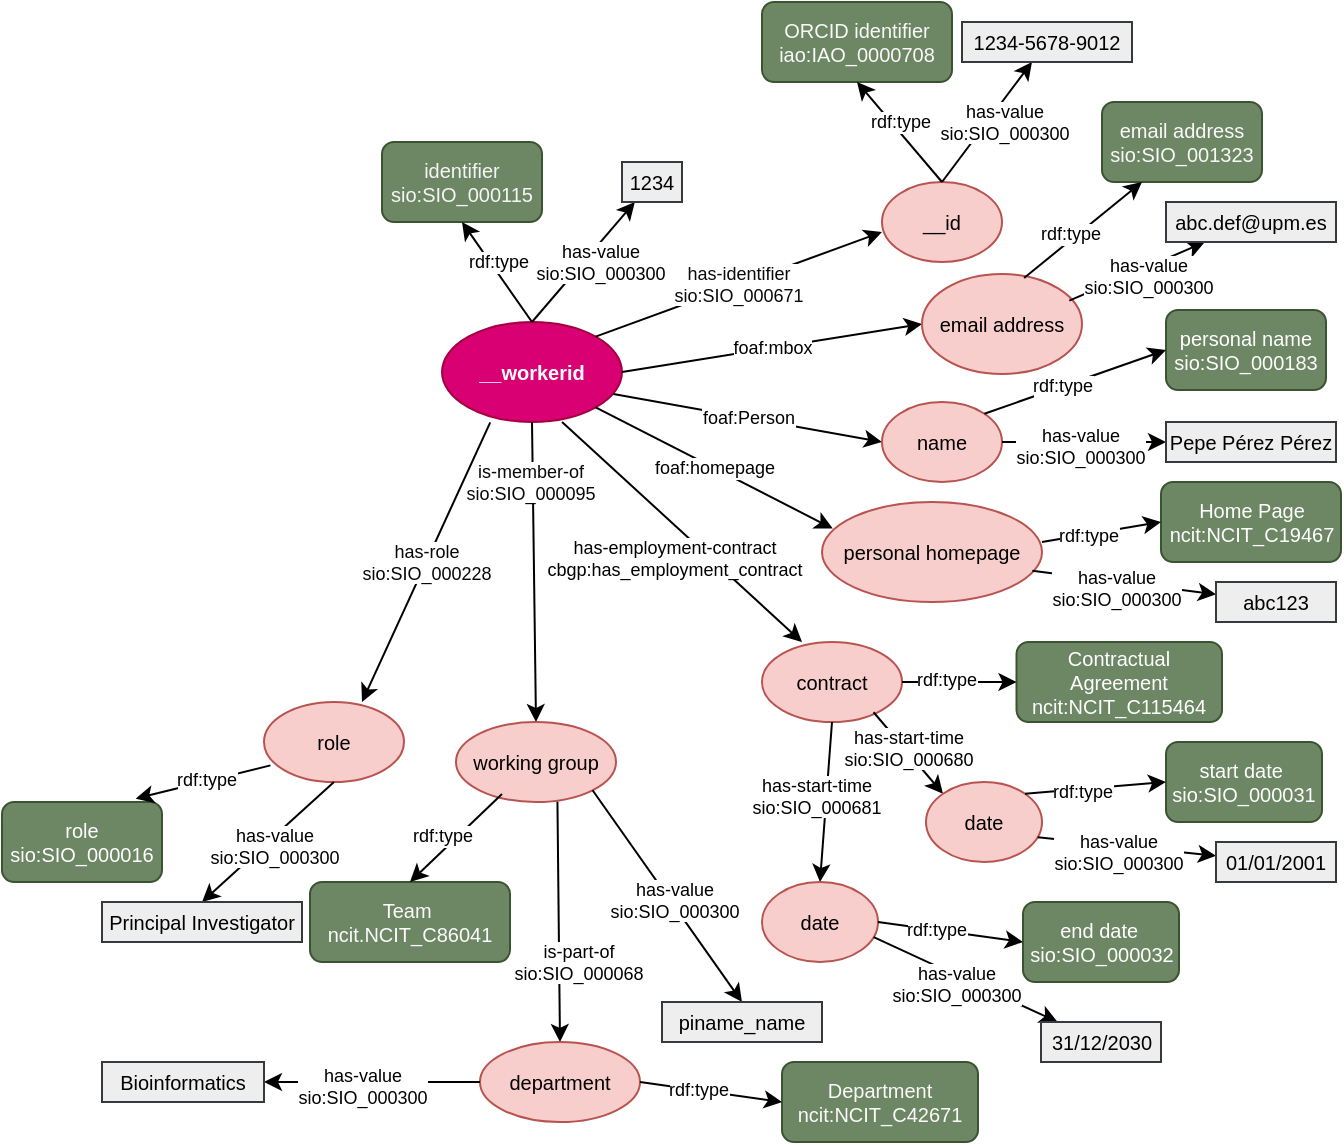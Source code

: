 <mxfile version="26.1.0">
  <diagram name="Página-1" id="Suqh25XtMWmDNERWJQi5">
    <mxGraphModel dx="1235" dy="553" grid="1" gridSize="10" guides="1" tooltips="1" connect="1" arrows="1" fold="1" page="1" pageScale="1" pageWidth="827" pageHeight="1169" math="0" shadow="0">
      <root>
        <mxCell id="0" />
        <mxCell id="1" parent="0" />
        <mxCell id="lDDoWcWHIVTTK4VwXgrd-1" value="&lt;b&gt;&lt;font&gt;__workerid&lt;/font&gt;&lt;/b&gt;" style="ellipse;whiteSpace=wrap;html=1;fillColor=#d80073;fontColor=#ffffff;strokeColor=#A50040;fontSize=10;" vertex="1" parent="1">
          <mxGeometry x="380" y="290" width="90" height="50" as="geometry" />
        </mxCell>
        <mxCell id="lDDoWcWHIVTTK4VwXgrd-2" value="identifier&lt;div&gt;sio:&lt;span style=&quot;font-family: &amp;quot;IBM Plex Sans&amp;quot;, Helvetica, Arial, sans-serif; text-align: start; background-color: transparent;&quot;&gt;SIO_000115&lt;/span&gt;&lt;/div&gt;" style="rounded=1;whiteSpace=wrap;html=1;fillColor=#6d8764;fontColor=#F5F5F5;strokeColor=#3A5431;fontSize=10;" vertex="1" parent="1">
          <mxGeometry x="350" y="200" width="80" height="40" as="geometry" />
        </mxCell>
        <mxCell id="lDDoWcWHIVTTK4VwXgrd-3" value="" style="endArrow=classic;html=1;rounded=0;exitX=0.5;exitY=0;exitDx=0;exitDy=0;entryX=0.5;entryY=1;entryDx=0;entryDy=0;" edge="1" parent="1" source="lDDoWcWHIVTTK4VwXgrd-1" target="lDDoWcWHIVTTK4VwXgrd-2">
          <mxGeometry relative="1" as="geometry">
            <mxPoint x="390" y="280" as="sourcePoint" />
            <mxPoint x="410" y="250" as="targetPoint" />
          </mxGeometry>
        </mxCell>
        <mxCell id="lDDoWcWHIVTTK4VwXgrd-4" value="rdf:type" style="edgeLabel;resizable=0;html=1;;align=center;verticalAlign=middle;fontSize=9;" connectable="0" vertex="1" parent="lDDoWcWHIVTTK4VwXgrd-3">
          <mxGeometry relative="1" as="geometry">
            <mxPoint y="-5" as="offset" />
          </mxGeometry>
        </mxCell>
        <mxCell id="lDDoWcWHIVTTK4VwXgrd-5" value="" style="endArrow=classic;html=1;rounded=0;exitX=0.5;exitY=0;exitDx=0;exitDy=0;" edge="1" parent="1" source="lDDoWcWHIVTTK4VwXgrd-1" target="lDDoWcWHIVTTK4VwXgrd-7">
          <mxGeometry relative="1" as="geometry">
            <mxPoint x="390" y="320" as="sourcePoint" />
            <mxPoint x="480" y="260" as="targetPoint" />
          </mxGeometry>
        </mxCell>
        <mxCell id="lDDoWcWHIVTTK4VwXgrd-6" value="has-value&lt;div&gt;sio:SIO_000300&lt;/div&gt;" style="edgeLabel;resizable=0;html=1;;align=center;verticalAlign=middle;fontSize=9;" connectable="0" vertex="1" parent="lDDoWcWHIVTTK4VwXgrd-5">
          <mxGeometry relative="1" as="geometry">
            <mxPoint x="8" as="offset" />
          </mxGeometry>
        </mxCell>
        <mxCell id="lDDoWcWHIVTTK4VwXgrd-7" value="1234" style="rounded=0;whiteSpace=wrap;html=1;fillColor=#eeeeee;strokeColor=#36393d;fontSize=10;" vertex="1" parent="1">
          <mxGeometry x="470" y="210" width="30" height="20" as="geometry" />
        </mxCell>
        <mxCell id="lDDoWcWHIVTTK4VwXgrd-8" value="" style="endArrow=classic;html=1;rounded=0;exitX=1;exitY=0;exitDx=0;exitDy=0;entryX=0;entryY=0.625;entryDx=0;entryDy=0;entryPerimeter=0;" edge="1" parent="1" source="lDDoWcWHIVTTK4VwXgrd-1" target="lDDoWcWHIVTTK4VwXgrd-10">
          <mxGeometry relative="1" as="geometry">
            <mxPoint x="570" y="320" as="sourcePoint" />
            <mxPoint x="600" y="230" as="targetPoint" />
          </mxGeometry>
        </mxCell>
        <mxCell id="lDDoWcWHIVTTK4VwXgrd-9" value="has-identifier&lt;div&gt;sio:&lt;span style=&quot;font-family: &amp;quot;IBM Plex Sans&amp;quot;, Helvetica, Arial, sans-serif; text-align: start; text-wrap-mode: wrap; background-color: light-dark(#ffffff, var(--ge-dark-color, #121212));&quot;&gt;SIO_000671&lt;/span&gt;&lt;/div&gt;" style="edgeLabel;resizable=0;html=1;;align=center;verticalAlign=middle;fontSize=9;fontColor=light-dark(#0a0a0a, #ededed);" connectable="0" vertex="1" parent="lDDoWcWHIVTTK4VwXgrd-8">
          <mxGeometry relative="1" as="geometry" />
        </mxCell>
        <mxCell id="lDDoWcWHIVTTK4VwXgrd-10" value="__id" style="ellipse;whiteSpace=wrap;html=1;fillColor=#f8cecc;strokeColor=#b85450;fontSize=10;" vertex="1" parent="1">
          <mxGeometry x="600" y="220" width="60" height="40" as="geometry" />
        </mxCell>
        <mxCell id="lDDoWcWHIVTTK4VwXgrd-11" value="ORCID identifier&lt;div&gt;iao:&lt;span style=&quot;font-family: &amp;quot;IBM Plex Sans&amp;quot;, Helvetica, Arial, sans-serif; text-align: start; background-color: transparent;&quot;&gt;IAO_0000708&lt;/span&gt;&lt;/div&gt;" style="rounded=1;whiteSpace=wrap;html=1;fillColor=#6d8764;fontColor=#F9F9F9;strokeColor=#3A5431;fontSize=10;" vertex="1" parent="1">
          <mxGeometry x="540" y="130" width="95" height="40" as="geometry" />
        </mxCell>
        <mxCell id="lDDoWcWHIVTTK4VwXgrd-12" value="" style="endArrow=classic;html=1;rounded=0;entryX=0.5;entryY=1;entryDx=0;entryDy=0;exitX=0.5;exitY=0;exitDx=0;exitDy=0;" edge="1" parent="1" target="lDDoWcWHIVTTK4VwXgrd-11" source="lDDoWcWHIVTTK4VwXgrd-10">
          <mxGeometry relative="1" as="geometry">
            <mxPoint x="630" y="220" as="sourcePoint" />
            <mxPoint x="615" y="180" as="targetPoint" />
          </mxGeometry>
        </mxCell>
        <mxCell id="lDDoWcWHIVTTK4VwXgrd-13" value="rdf:type" style="edgeLabel;resizable=0;html=1;;align=center;verticalAlign=middle;fontSize=9;" connectable="0" vertex="1" parent="lDDoWcWHIVTTK4VwXgrd-12">
          <mxGeometry relative="1" as="geometry">
            <mxPoint y="-5" as="offset" />
          </mxGeometry>
        </mxCell>
        <mxCell id="lDDoWcWHIVTTK4VwXgrd-14" value="" style="endArrow=classic;html=1;rounded=0;exitX=0.5;exitY=0;exitDx=0;exitDy=0;" edge="1" parent="1" target="lDDoWcWHIVTTK4VwXgrd-16" source="lDDoWcWHIVTTK4VwXgrd-10">
          <mxGeometry relative="1" as="geometry">
            <mxPoint x="630" y="220" as="sourcePoint" />
            <mxPoint x="685" y="190" as="targetPoint" />
          </mxGeometry>
        </mxCell>
        <mxCell id="lDDoWcWHIVTTK4VwXgrd-15" value="has-value&lt;div&gt;sio:SIO_000300&lt;/div&gt;" style="edgeLabel;resizable=0;html=1;;align=center;verticalAlign=middle;fontSize=9;" connectable="0" vertex="1" parent="lDDoWcWHIVTTK4VwXgrd-14">
          <mxGeometry relative="1" as="geometry">
            <mxPoint x="8" as="offset" />
          </mxGeometry>
        </mxCell>
        <mxCell id="lDDoWcWHIVTTK4VwXgrd-16" value="1234-5678-9012" style="rounded=0;whiteSpace=wrap;html=1;fillColor=#eeeeee;strokeColor=#36393d;fontSize=10;" vertex="1" parent="1">
          <mxGeometry x="640" y="140" width="85" height="20" as="geometry" />
        </mxCell>
        <mxCell id="lDDoWcWHIVTTK4VwXgrd-17" value="" style="endArrow=classic;html=1;rounded=0;entryX=0;entryY=0.5;entryDx=0;entryDy=0;" edge="1" parent="1" target="lDDoWcWHIVTTK4VwXgrd-19">
          <mxGeometry relative="1" as="geometry">
            <mxPoint x="470" y="315" as="sourcePoint" />
            <mxPoint x="570" y="314.58" as="targetPoint" />
          </mxGeometry>
        </mxCell>
        <mxCell id="lDDoWcWHIVTTK4VwXgrd-18" value="foaf:mbox" style="edgeLabel;resizable=0;html=1;;align=center;verticalAlign=middle;fontSize=9;" connectable="0" vertex="1" parent="lDDoWcWHIVTTK4VwXgrd-17">
          <mxGeometry relative="1" as="geometry" />
        </mxCell>
        <mxCell id="lDDoWcWHIVTTK4VwXgrd-19" value="email address" style="ellipse;whiteSpace=wrap;html=1;fillColor=#f8cecc;strokeColor=#b85450;fontSize=10;" vertex="1" parent="1">
          <mxGeometry x="620" y="266" width="80" height="50" as="geometry" />
        </mxCell>
        <mxCell id="lDDoWcWHIVTTK4VwXgrd-21" value="email address&lt;div&gt;sio:&lt;span style=&quot;color: rgb(102 102 102 / var(--tw-text-opacity)); font-family: &amp;quot;IBM Plex Sans&amp;quot;, Helvetica, Arial, sans-serif; text-align: start; background-color: transparent;&quot;&gt;SIO_001323&lt;/span&gt;&lt;/div&gt;" style="rounded=1;whiteSpace=wrap;html=1;fillColor=#6d8764;fontColor=#F9F9F9;strokeColor=#3A5431;fontSize=10;" vertex="1" parent="1">
          <mxGeometry x="710" y="180" width="80" height="40" as="geometry" />
        </mxCell>
        <mxCell id="lDDoWcWHIVTTK4VwXgrd-22" value="" style="endArrow=classic;html=1;rounded=0;entryX=0.25;entryY=1;entryDx=0;entryDy=0;exitX=0.638;exitY=0.04;exitDx=0;exitDy=0;exitPerimeter=0;" edge="1" parent="1" target="lDDoWcWHIVTTK4VwXgrd-21" source="lDDoWcWHIVTTK4VwXgrd-19">
          <mxGeometry relative="1" as="geometry">
            <mxPoint x="800" y="250" as="sourcePoint" />
            <mxPoint x="785" y="210" as="targetPoint" />
          </mxGeometry>
        </mxCell>
        <mxCell id="lDDoWcWHIVTTK4VwXgrd-23" value="rdf:type" style="edgeLabel;resizable=0;html=1;;align=center;verticalAlign=middle;fontSize=9;" connectable="0" vertex="1" parent="lDDoWcWHIVTTK4VwXgrd-22">
          <mxGeometry relative="1" as="geometry">
            <mxPoint x="-7" y="2" as="offset" />
          </mxGeometry>
        </mxCell>
        <mxCell id="lDDoWcWHIVTTK4VwXgrd-24" value="" style="endArrow=classic;html=1;rounded=0;exitX=0.921;exitY=0.267;exitDx=0;exitDy=0;exitPerimeter=0;" edge="1" parent="1" target="lDDoWcWHIVTTK4VwXgrd-26" source="lDDoWcWHIVTTK4VwXgrd-19">
          <mxGeometry relative="1" as="geometry">
            <mxPoint x="800" y="250" as="sourcePoint" />
            <mxPoint x="855" y="220" as="targetPoint" />
          </mxGeometry>
        </mxCell>
        <mxCell id="lDDoWcWHIVTTK4VwXgrd-25" value="has-value&lt;div&gt;sio:SIO_000300&lt;/div&gt;" style="edgeLabel;resizable=0;html=1;;align=center;verticalAlign=middle;fontSize=9;" connectable="0" vertex="1" parent="lDDoWcWHIVTTK4VwXgrd-24">
          <mxGeometry relative="1" as="geometry">
            <mxPoint x="5" y="2" as="offset" />
          </mxGeometry>
        </mxCell>
        <mxCell id="lDDoWcWHIVTTK4VwXgrd-26" value="abc.def@upm.es" style="rounded=0;whiteSpace=wrap;html=1;fillColor=#eeeeee;strokeColor=#36393d;fontSize=10;" vertex="1" parent="1">
          <mxGeometry x="742" y="230" width="85" height="20" as="geometry" />
        </mxCell>
        <mxCell id="lDDoWcWHIVTTK4VwXgrd-27" value="" style="endArrow=classic;html=1;rounded=0;exitX=0.952;exitY=0.72;exitDx=0;exitDy=0;exitPerimeter=0;entryX=0;entryY=0.5;entryDx=0;entryDy=0;" edge="1" parent="1" source="lDDoWcWHIVTTK4VwXgrd-1" target="lDDoWcWHIVTTK4VwXgrd-29">
          <mxGeometry relative="1" as="geometry">
            <mxPoint x="500" y="360" as="sourcePoint" />
            <mxPoint x="620" y="340" as="targetPoint" />
          </mxGeometry>
        </mxCell>
        <mxCell id="lDDoWcWHIVTTK4VwXgrd-28" value="foaf:Person" style="edgeLabel;resizable=0;html=1;;align=center;verticalAlign=middle;fontSize=9;" connectable="0" vertex="1" parent="lDDoWcWHIVTTK4VwXgrd-27">
          <mxGeometry relative="1" as="geometry" />
        </mxCell>
        <mxCell id="lDDoWcWHIVTTK4VwXgrd-29" value="name" style="ellipse;whiteSpace=wrap;html=1;fillColor=#f8cecc;strokeColor=#b85450;fontSize=10;" vertex="1" parent="1">
          <mxGeometry x="600" y="330" width="60" height="40" as="geometry" />
        </mxCell>
        <mxCell id="lDDoWcWHIVTTK4VwXgrd-30" value="personal name&lt;div&gt;sio:&lt;span style=&quot;font-family: &amp;quot;IBM Plex Sans&amp;quot;, Helvetica, Arial, sans-serif; text-align: start; background-color: transparent;&quot;&gt;SIO_000183&lt;/span&gt;&lt;/div&gt;" style="rounded=1;whiteSpace=wrap;html=1;fillColor=#6d8764;fontColor=light-dark(#ffffff, #171717);strokeColor=#3A5431;fontSize=10;" vertex="1" parent="1">
          <mxGeometry x="742" y="284" width="80" height="40" as="geometry" />
        </mxCell>
        <mxCell id="lDDoWcWHIVTTK4VwXgrd-31" value="" style="endArrow=classic;html=1;rounded=0;entryX=0;entryY=0.5;entryDx=0;entryDy=0;exitX=1;exitY=0;exitDx=0;exitDy=0;" edge="1" parent="1" target="lDDoWcWHIVTTK4VwXgrd-30" source="lDDoWcWHIVTTK4VwXgrd-29">
          <mxGeometry relative="1" as="geometry">
            <mxPoint x="681" y="438" as="sourcePoint" />
            <mxPoint x="795" y="380" as="targetPoint" />
          </mxGeometry>
        </mxCell>
        <mxCell id="lDDoWcWHIVTTK4VwXgrd-32" value="rdf:type" style="edgeLabel;resizable=0;html=1;;align=center;verticalAlign=middle;fontSize=9;" connectable="0" vertex="1" parent="lDDoWcWHIVTTK4VwXgrd-31">
          <mxGeometry relative="1" as="geometry">
            <mxPoint x="-7" y="2" as="offset" />
          </mxGeometry>
        </mxCell>
        <mxCell id="lDDoWcWHIVTTK4VwXgrd-33" value="" style="endArrow=classic;html=1;rounded=0;exitX=1;exitY=0.5;exitDx=0;exitDy=0;" edge="1" parent="1" target="lDDoWcWHIVTTK4VwXgrd-35" source="lDDoWcWHIVTTK4VwXgrd-29">
          <mxGeometry relative="1" as="geometry">
            <mxPoint x="704" y="449" as="sourcePoint" />
            <mxPoint x="865" y="390" as="targetPoint" />
          </mxGeometry>
        </mxCell>
        <mxCell id="lDDoWcWHIVTTK4VwXgrd-34" value="has-value&lt;div&gt;sio:SIO_000300&lt;/div&gt;" style="edgeLabel;resizable=0;html=1;;align=center;verticalAlign=middle;fontSize=9;" connectable="0" vertex="1" parent="lDDoWcWHIVTTK4VwXgrd-33">
          <mxGeometry relative="1" as="geometry">
            <mxPoint x="-2" y="2" as="offset" />
          </mxGeometry>
        </mxCell>
        <mxCell id="lDDoWcWHIVTTK4VwXgrd-35" value="Pepe Pérez Pérez" style="rounded=0;whiteSpace=wrap;html=1;fillColor=#eeeeee;strokeColor=#36393d;fontSize=10;" vertex="1" parent="1">
          <mxGeometry x="742" y="340" width="85" height="20" as="geometry" />
        </mxCell>
        <mxCell id="lDDoWcWHIVTTK4VwXgrd-36" value="" style="endArrow=classic;html=1;rounded=0;exitX=1;exitY=1;exitDx=0;exitDy=0;entryX=0.049;entryY=0.266;entryDx=0;entryDy=0;entryPerimeter=0;" edge="1" parent="1" source="lDDoWcWHIVTTK4VwXgrd-1" target="lDDoWcWHIVTTK4VwXgrd-38">
          <mxGeometry relative="1" as="geometry">
            <mxPoint x="460" y="360" as="sourcePoint" />
            <mxPoint x="610" y="390" as="targetPoint" />
          </mxGeometry>
        </mxCell>
        <mxCell id="lDDoWcWHIVTTK4VwXgrd-37" value="foaf:homepage" style="edgeLabel;resizable=0;html=1;;align=center;verticalAlign=middle;fontSize=9;" connectable="0" vertex="1" parent="lDDoWcWHIVTTK4VwXgrd-36">
          <mxGeometry relative="1" as="geometry" />
        </mxCell>
        <mxCell id="lDDoWcWHIVTTK4VwXgrd-38" value="personal homepage" style="ellipse;whiteSpace=wrap;html=1;fillColor=#f8cecc;strokeColor=#b85450;fontSize=10;" vertex="1" parent="1">
          <mxGeometry x="570" y="380" width="110" height="50" as="geometry" />
        </mxCell>
        <mxCell id="lDDoWcWHIVTTK4VwXgrd-39" value="Home Page&lt;div&gt;ncit:&lt;span style=&quot;font-family: &amp;quot;IBM Plex Sans&amp;quot;, Helvetica, Arial, sans-serif; text-align: start; background-color: transparent;&quot;&gt;NCIT_C19467&lt;/span&gt;&lt;/div&gt;" style="rounded=1;whiteSpace=wrap;html=1;fillColor=#6d8764;fontColor=light-dark(#FFFFFF,#171717);strokeColor=#3A5431;fontSize=10;" vertex="1" parent="1">
          <mxGeometry x="739.5" y="370" width="90" height="40" as="geometry" />
        </mxCell>
        <mxCell id="lDDoWcWHIVTTK4VwXgrd-40" value="" style="endArrow=classic;html=1;rounded=0;entryX=0;entryY=0.5;entryDx=0;entryDy=0;exitX=1;exitY=0.4;exitDx=0;exitDy=0;exitPerimeter=0;" edge="1" parent="1" target="lDDoWcWHIVTTK4VwXgrd-39" source="lDDoWcWHIVTTK4VwXgrd-38">
          <mxGeometry relative="1" as="geometry">
            <mxPoint x="720" y="406" as="sourcePoint" />
            <mxPoint x="864" y="450" as="targetPoint" />
          </mxGeometry>
        </mxCell>
        <mxCell id="lDDoWcWHIVTTK4VwXgrd-41" value="rdf:type" style="edgeLabel;resizable=0;html=1;;align=center;verticalAlign=middle;fontSize=9;" connectable="0" vertex="1" parent="lDDoWcWHIVTTK4VwXgrd-40">
          <mxGeometry relative="1" as="geometry">
            <mxPoint x="-7" y="2" as="offset" />
          </mxGeometry>
        </mxCell>
        <mxCell id="lDDoWcWHIVTTK4VwXgrd-42" value="" style="endArrow=classic;html=1;rounded=0;exitX=0.956;exitY=0.688;exitDx=0;exitDy=0;exitPerimeter=0;" edge="1" parent="1" target="lDDoWcWHIVTTK4VwXgrd-44" source="lDDoWcWHIVTTK4VwXgrd-38">
          <mxGeometry relative="1" as="geometry">
            <mxPoint x="729" y="420" as="sourcePoint" />
            <mxPoint x="934" y="460" as="targetPoint" />
          </mxGeometry>
        </mxCell>
        <mxCell id="lDDoWcWHIVTTK4VwXgrd-43" value="has-value&lt;div&gt;sio:SIO_000300&lt;/div&gt;" style="edgeLabel;resizable=0;html=1;;align=center;verticalAlign=middle;fontSize=9;" connectable="0" vertex="1" parent="lDDoWcWHIVTTK4VwXgrd-42">
          <mxGeometry relative="1" as="geometry">
            <mxPoint x="-5" y="2" as="offset" />
          </mxGeometry>
        </mxCell>
        <mxCell id="lDDoWcWHIVTTK4VwXgrd-44" value="abc123" style="rounded=0;whiteSpace=wrap;html=1;fillColor=#eeeeee;strokeColor=#36393d;fontSize=10;" vertex="1" parent="1">
          <mxGeometry x="767" y="420" width="60" height="20" as="geometry" />
        </mxCell>
        <mxCell id="lDDoWcWHIVTTK4VwXgrd-45" value="contract" style="ellipse;whiteSpace=wrap;html=1;fillColor=#f8cecc;strokeColor=#b85450;fontSize=10;" vertex="1" parent="1">
          <mxGeometry x="540" y="450" width="70" height="40" as="geometry" />
        </mxCell>
        <mxCell id="lDDoWcWHIVTTK4VwXgrd-46" value="Contractual Agreement&lt;div&gt;ncit:&lt;span style=&quot;font-family: &amp;quot;IBM Plex Sans&amp;quot;, Helvetica, Arial, sans-serif; text-align: start; background-color: transparent;&quot;&gt;NCIT_C115464&lt;/span&gt;&lt;/div&gt;" style="rounded=1;whiteSpace=wrap;html=1;fillColor=#6d8764;fontColor=light-dark(#ffffff, #171717);strokeColor=#3A5431;fontSize=10;" vertex="1" parent="1">
          <mxGeometry x="667.25" y="450" width="102.75" height="40" as="geometry" />
        </mxCell>
        <mxCell id="lDDoWcWHIVTTK4VwXgrd-47" value="" style="endArrow=classic;html=1;rounded=0;entryX=0;entryY=0.5;entryDx=0;entryDy=0;exitX=1;exitY=0.5;exitDx=0;exitDy=0;" edge="1" parent="1" target="lDDoWcWHIVTTK4VwXgrd-46" source="lDDoWcWHIVTTK4VwXgrd-45">
          <mxGeometry relative="1" as="geometry">
            <mxPoint x="607.75" y="480" as="sourcePoint" />
            <mxPoint x="791.75" y="530" as="targetPoint" />
          </mxGeometry>
        </mxCell>
        <mxCell id="lDDoWcWHIVTTK4VwXgrd-48" value="rdf:type" style="edgeLabel;resizable=0;html=1;;align=center;verticalAlign=middle;fontSize=9;" connectable="0" vertex="1" parent="lDDoWcWHIVTTK4VwXgrd-47">
          <mxGeometry relative="1" as="geometry">
            <mxPoint x="-7" y="-1" as="offset" />
          </mxGeometry>
        </mxCell>
        <mxCell id="lDDoWcWHIVTTK4VwXgrd-49" value="" style="endArrow=classic;html=1;rounded=0;entryX=0.286;entryY=0;entryDx=0;entryDy=0;entryPerimeter=0;exitX=0.667;exitY=1;exitDx=0;exitDy=0;exitPerimeter=0;" edge="1" parent="1" source="lDDoWcWHIVTTK4VwXgrd-1" target="lDDoWcWHIVTTK4VwXgrd-45">
          <mxGeometry relative="1" as="geometry">
            <mxPoint x="449" y="330" as="sourcePoint" />
            <mxPoint x="540" y="420" as="targetPoint" />
          </mxGeometry>
        </mxCell>
        <mxCell id="lDDoWcWHIVTTK4VwXgrd-50" value="has-employment-contract&lt;div&gt;cbgp:has_employment_contract&lt;/div&gt;" style="edgeLabel;resizable=0;html=1;;align=center;verticalAlign=middle;fontSize=9;" connectable="0" vertex="1" parent="lDDoWcWHIVTTK4VwXgrd-49">
          <mxGeometry relative="1" as="geometry">
            <mxPoint x="-4" y="13" as="offset" />
          </mxGeometry>
        </mxCell>
        <mxCell id="lDDoWcWHIVTTK4VwXgrd-51" value="" style="endArrow=classic;html=1;rounded=0;exitX=0.797;exitY=0.878;exitDx=0;exitDy=0;exitPerimeter=0;entryX=0;entryY=0;entryDx=0;entryDy=0;" edge="1" parent="1" source="lDDoWcWHIVTTK4VwXgrd-45" target="lDDoWcWHIVTTK4VwXgrd-53">
          <mxGeometry relative="1" as="geometry">
            <mxPoint x="500" y="550" as="sourcePoint" />
            <mxPoint x="670" y="520" as="targetPoint" />
          </mxGeometry>
        </mxCell>
        <mxCell id="lDDoWcWHIVTTK4VwXgrd-52" value="has-start-time&lt;div&gt;sio:SIO_000680&lt;/div&gt;" style="edgeLabel;resizable=0;html=1;;align=center;verticalAlign=middle;fontSize=9;" connectable="0" vertex="1" parent="lDDoWcWHIVTTK4VwXgrd-51">
          <mxGeometry relative="1" as="geometry">
            <mxPoint x="-1" y="-3" as="offset" />
          </mxGeometry>
        </mxCell>
        <mxCell id="lDDoWcWHIVTTK4VwXgrd-53" value="date" style="ellipse;whiteSpace=wrap;html=1;fillColor=#f8cecc;strokeColor=#b85450;fontSize=10;" vertex="1" parent="1">
          <mxGeometry x="622" y="520" width="58" height="40" as="geometry" />
        </mxCell>
        <mxCell id="lDDoWcWHIVTTK4VwXgrd-54" value="start date&amp;nbsp;&lt;div&gt;sio:&lt;span style=&quot;font-family: &amp;quot;IBM Plex Sans&amp;quot;, Helvetica, Arial, sans-serif; text-align: start; background-color: transparent;&quot;&gt;SIO_000031&lt;/span&gt;&lt;/div&gt;" style="rounded=1;whiteSpace=wrap;html=1;fillColor=#6d8764;fontColor=light-dark(#ffffff, #171717);strokeColor=#3A5431;fontSize=10;" vertex="1" parent="1">
          <mxGeometry x="742" y="500" width="78" height="40" as="geometry" />
        </mxCell>
        <mxCell id="lDDoWcWHIVTTK4VwXgrd-55" value="" style="endArrow=classic;html=1;rounded=0;entryX=0;entryY=0.5;entryDx=0;entryDy=0;exitX=1;exitY=0;exitDx=0;exitDy=0;" edge="1" parent="1" target="lDDoWcWHIVTTK4VwXgrd-54" source="lDDoWcWHIVTTK4VwXgrd-53">
          <mxGeometry relative="1" as="geometry">
            <mxPoint x="755" y="545" as="sourcePoint" />
            <mxPoint x="939" y="595" as="targetPoint" />
          </mxGeometry>
        </mxCell>
        <mxCell id="lDDoWcWHIVTTK4VwXgrd-56" value="rdf:type" style="edgeLabel;resizable=0;html=1;;align=center;verticalAlign=middle;fontSize=9;" connectable="0" vertex="1" parent="lDDoWcWHIVTTK4VwXgrd-55">
          <mxGeometry relative="1" as="geometry">
            <mxPoint x="-7" y="2" as="offset" />
          </mxGeometry>
        </mxCell>
        <mxCell id="lDDoWcWHIVTTK4VwXgrd-57" value="" style="endArrow=classic;html=1;rounded=0;exitX=0.963;exitY=0.69;exitDx=0;exitDy=0;exitPerimeter=0;" edge="1" parent="1" target="lDDoWcWHIVTTK4VwXgrd-59" source="lDDoWcWHIVTTK4VwXgrd-53">
          <mxGeometry relative="1" as="geometry">
            <mxPoint x="690" y="548" as="sourcePoint" />
            <mxPoint x="1009" y="605" as="targetPoint" />
          </mxGeometry>
        </mxCell>
        <mxCell id="lDDoWcWHIVTTK4VwXgrd-58" value="has-value&lt;div&gt;sio:SIO_000300&lt;/div&gt;" style="edgeLabel;resizable=0;html=1;;align=center;verticalAlign=middle;fontSize=9;" connectable="0" vertex="1" parent="lDDoWcWHIVTTK4VwXgrd-57">
          <mxGeometry relative="1" as="geometry">
            <mxPoint x="-5" y="2" as="offset" />
          </mxGeometry>
        </mxCell>
        <mxCell id="lDDoWcWHIVTTK4VwXgrd-59" value="01/01/2001" style="rounded=0;whiteSpace=wrap;html=1;fillColor=#eeeeee;strokeColor=#36393d;fontSize=10;" vertex="1" parent="1">
          <mxGeometry x="767" y="550" width="60" height="20" as="geometry" />
        </mxCell>
        <mxCell id="lDDoWcWHIVTTK4VwXgrd-60" value="" style="endArrow=classic;html=1;rounded=0;exitX=0.5;exitY=1;exitDx=0;exitDy=0;entryX=0.5;entryY=0;entryDx=0;entryDy=0;" edge="1" parent="1" target="lDDoWcWHIVTTK4VwXgrd-62" source="lDDoWcWHIVTTK4VwXgrd-45">
          <mxGeometry relative="1" as="geometry">
            <mxPoint x="500" y="542" as="sourcePoint" />
            <mxPoint x="574" y="577" as="targetPoint" />
          </mxGeometry>
        </mxCell>
        <mxCell id="lDDoWcWHIVTTK4VwXgrd-61" value="has-start-time&lt;div&gt;sio:SIO_000681&lt;/div&gt;" style="edgeLabel;resizable=0;html=1;;align=center;verticalAlign=middle;fontSize=9;" connectable="0" vertex="1" parent="lDDoWcWHIVTTK4VwXgrd-60">
          <mxGeometry relative="1" as="geometry">
            <mxPoint x="-5" y="-3" as="offset" />
          </mxGeometry>
        </mxCell>
        <mxCell id="lDDoWcWHIVTTK4VwXgrd-62" value="date" style="ellipse;whiteSpace=wrap;html=1;fillColor=#f8cecc;strokeColor=#b85450;fontSize=10;" vertex="1" parent="1">
          <mxGeometry x="540" y="570" width="58" height="40" as="geometry" />
        </mxCell>
        <mxCell id="lDDoWcWHIVTTK4VwXgrd-63" value="end date&amp;nbsp;&lt;div&gt;sio:&lt;span style=&quot;font-family: &amp;quot;IBM Plex Sans&amp;quot;, Helvetica, Arial, sans-serif; text-align: start; background-color: transparent;&quot;&gt;SIO_000032&lt;/span&gt;&lt;/div&gt;" style="rounded=1;whiteSpace=wrap;html=1;fillColor=#6d8764;fontColor=light-dark(#ffffff, #171717);strokeColor=#3A5431;fontSize=10;" vertex="1" parent="1">
          <mxGeometry x="670.5" y="580" width="78" height="40" as="geometry" />
        </mxCell>
        <mxCell id="lDDoWcWHIVTTK4VwXgrd-64" value="" style="endArrow=classic;html=1;rounded=0;entryX=0;entryY=0.5;entryDx=0;entryDy=0;exitX=1;exitY=0.5;exitDx=0;exitDy=0;" edge="1" parent="1" source="lDDoWcWHIVTTK4VwXgrd-62" target="lDDoWcWHIVTTK4VwXgrd-63">
          <mxGeometry relative="1" as="geometry">
            <mxPoint x="659" y="602" as="sourcePoint" />
            <mxPoint x="843" y="652" as="targetPoint" />
          </mxGeometry>
        </mxCell>
        <mxCell id="lDDoWcWHIVTTK4VwXgrd-65" value="rdf:type" style="edgeLabel;resizable=0;html=1;;align=center;verticalAlign=middle;fontSize=9;" connectable="0" vertex="1" parent="lDDoWcWHIVTTK4VwXgrd-64">
          <mxGeometry relative="1" as="geometry">
            <mxPoint x="-7" y="-1" as="offset" />
          </mxGeometry>
        </mxCell>
        <mxCell id="lDDoWcWHIVTTK4VwXgrd-66" value="" style="endArrow=classic;html=1;rounded=0;exitX=0.963;exitY=0.69;exitDx=0;exitDy=0;exitPerimeter=0;" edge="1" parent="1" source="lDDoWcWHIVTTK4VwXgrd-62" target="lDDoWcWHIVTTK4VwXgrd-68">
          <mxGeometry relative="1" as="geometry">
            <mxPoint x="594" y="605" as="sourcePoint" />
            <mxPoint x="913" y="662" as="targetPoint" />
          </mxGeometry>
        </mxCell>
        <mxCell id="lDDoWcWHIVTTK4VwXgrd-67" value="has-value&lt;div&gt;sio:SIO_000300&lt;/div&gt;" style="edgeLabel;resizable=0;html=1;;align=center;verticalAlign=middle;fontSize=9;" connectable="0" vertex="1" parent="lDDoWcWHIVTTK4VwXgrd-66">
          <mxGeometry relative="1" as="geometry">
            <mxPoint x="-5" y="2" as="offset" />
          </mxGeometry>
        </mxCell>
        <mxCell id="lDDoWcWHIVTTK4VwXgrd-68" value="31/12/2030" style="rounded=0;whiteSpace=wrap;html=1;fillColor=#eeeeee;strokeColor=#36393d;fontSize=10;" vertex="1" parent="1">
          <mxGeometry x="679.5" y="640" width="60" height="20" as="geometry" />
        </mxCell>
        <mxCell id="lDDoWcWHIVTTK4VwXgrd-69" value="" style="endArrow=classic;html=1;rounded=0;exitX=0.5;exitY=1;exitDx=0;exitDy=0;entryX=0.5;entryY=0;entryDx=0;entryDy=0;" edge="1" parent="1" source="lDDoWcWHIVTTK4VwXgrd-1" target="lDDoWcWHIVTTK4VwXgrd-71">
          <mxGeometry relative="1" as="geometry">
            <mxPoint x="420" y="440" as="sourcePoint" />
            <mxPoint x="420" y="490" as="targetPoint" />
          </mxGeometry>
        </mxCell>
        <mxCell id="lDDoWcWHIVTTK4VwXgrd-70" value="is-member-of&lt;div&gt;sio:&lt;span style=&quot;font-family: &amp;quot;IBM Plex Sans&amp;quot;, Helvetica, Arial, sans-serif; text-align: start; text-wrap-mode: wrap; background-color: light-dark(#ffffff, var(--ge-dark-color, #121212));&quot;&gt;SIO_000095&lt;/span&gt;&lt;/div&gt;" style="edgeLabel;resizable=0;html=1;;align=center;verticalAlign=middle;fontSize=9;fontColor=#090909;" connectable="0" vertex="1" parent="lDDoWcWHIVTTK4VwXgrd-69">
          <mxGeometry relative="1" as="geometry">
            <mxPoint x="-2" y="-45" as="offset" />
          </mxGeometry>
        </mxCell>
        <mxCell id="lDDoWcWHIVTTK4VwXgrd-71" value="working group" style="ellipse;whiteSpace=wrap;html=1;fillColor=#f8cecc;strokeColor=#b85450;fontSize=10;" vertex="1" parent="1">
          <mxGeometry x="387" y="490" width="80" height="40" as="geometry" />
        </mxCell>
        <mxCell id="lDDoWcWHIVTTK4VwXgrd-72" value="Team&amp;nbsp;&lt;div&gt;ncit.&lt;span style=&quot;font-family: &amp;quot;IBM Plex Sans&amp;quot;, Helvetica, Arial, sans-serif; text-align: start; background-color: transparent;&quot;&gt;NCIT_C86041&lt;/span&gt;&lt;/div&gt;" style="rounded=1;whiteSpace=wrap;html=1;fillColor=#6d8764;fontColor=light-dark(#FBFBFB,#171717);strokeColor=#3A5431;fontSize=10;" vertex="1" parent="1">
          <mxGeometry x="314" y="570" width="100" height="40" as="geometry" />
        </mxCell>
        <mxCell id="lDDoWcWHIVTTK4VwXgrd-73" value="" style="endArrow=classic;html=1;rounded=0;entryX=0.5;entryY=0;entryDx=0;entryDy=0;" edge="1" parent="1" target="lDDoWcWHIVTTK4VwXgrd-72">
          <mxGeometry relative="1" as="geometry">
            <mxPoint x="410" y="526" as="sourcePoint" />
            <mxPoint x="503" y="560" as="targetPoint" />
          </mxGeometry>
        </mxCell>
        <mxCell id="lDDoWcWHIVTTK4VwXgrd-74" value="rdf:type" style="edgeLabel;resizable=0;html=1;;align=center;verticalAlign=middle;fontSize=9;" connectable="0" vertex="1" parent="lDDoWcWHIVTTK4VwXgrd-73">
          <mxGeometry relative="1" as="geometry">
            <mxPoint x="-7" y="-1" as="offset" />
          </mxGeometry>
        </mxCell>
        <mxCell id="lDDoWcWHIVTTK4VwXgrd-75" value="" style="endArrow=classic;html=1;rounded=0;exitX=1;exitY=1;exitDx=0;exitDy=0;entryX=0.5;entryY=0;entryDx=0;entryDy=0;" edge="1" parent="1" source="lDDoWcWHIVTTK4VwXgrd-71" target="lDDoWcWHIVTTK4VwXgrd-77">
          <mxGeometry relative="1" as="geometry">
            <mxPoint x="430" y="538" as="sourcePoint" />
            <mxPoint x="500" y="630" as="targetPoint" />
          </mxGeometry>
        </mxCell>
        <mxCell id="lDDoWcWHIVTTK4VwXgrd-76" value="has-value&lt;div&gt;sio:SIO_000300&lt;/div&gt;" style="edgeLabel;resizable=0;html=1;;align=center;verticalAlign=middle;fontSize=9;" connectable="0" vertex="1" parent="lDDoWcWHIVTTK4VwXgrd-75">
          <mxGeometry relative="1" as="geometry">
            <mxPoint x="3" y="2" as="offset" />
          </mxGeometry>
        </mxCell>
        <mxCell id="lDDoWcWHIVTTK4VwXgrd-77" value="piname_name" style="rounded=0;whiteSpace=wrap;html=1;fillColor=#eeeeee;strokeColor=#36393d;fontSize=10;" vertex="1" parent="1">
          <mxGeometry x="490" y="630" width="80" height="20" as="geometry" />
        </mxCell>
        <mxCell id="lDDoWcWHIVTTK4VwXgrd-78" value="" style="endArrow=classic;html=1;rounded=0;exitX=0.268;exitY=1.003;exitDx=0;exitDy=0;exitPerimeter=0;" edge="1" parent="1" source="lDDoWcWHIVTTK4VwXgrd-1">
          <mxGeometry relative="1" as="geometry">
            <mxPoint x="250" y="410" as="sourcePoint" />
            <mxPoint x="340" y="480" as="targetPoint" />
          </mxGeometry>
        </mxCell>
        <mxCell id="lDDoWcWHIVTTK4VwXgrd-79" value="has-role&lt;div&gt;sio:&lt;span style=&quot;font-family: &amp;quot;IBM Plex Sans&amp;quot;, Helvetica, Arial, sans-serif; text-align: start; text-wrap-mode: wrap; background-color: light-dark(#ffffff, var(--ge-dark-color, #121212));&quot;&gt;SIO_000228&lt;/span&gt;&lt;/div&gt;" style="edgeLabel;resizable=0;html=1;;align=center;verticalAlign=middle;fontSize=9;fontColor=#070707;" connectable="0" vertex="1" parent="lDDoWcWHIVTTK4VwXgrd-78">
          <mxGeometry relative="1" as="geometry" />
        </mxCell>
        <mxCell id="lDDoWcWHIVTTK4VwXgrd-80" value="role" style="ellipse;whiteSpace=wrap;html=1;fillColor=#f8cecc;strokeColor=#b85450;fontSize=10;" vertex="1" parent="1">
          <mxGeometry x="291" y="480" width="70" height="40" as="geometry" />
        </mxCell>
        <mxCell id="lDDoWcWHIVTTK4VwXgrd-83" value="role&lt;div&gt;sio:&lt;span style=&quot;font-family: &amp;quot;IBM Plex Sans&amp;quot;, Helvetica, Arial, sans-serif; text-align: start; background-color: transparent;&quot;&gt;SIO_000016&lt;/span&gt;&lt;/div&gt;" style="rounded=1;whiteSpace=wrap;html=1;fillColor=#6d8764;fontColor=light-dark(#ffffff, #171717);strokeColor=#3A5431;fontSize=10;" vertex="1" parent="1">
          <mxGeometry x="160" y="530" width="80" height="40" as="geometry" />
        </mxCell>
        <mxCell id="lDDoWcWHIVTTK4VwXgrd-84" value="" style="endArrow=classic;html=1;rounded=0;entryX=0.836;entryY=-0.042;entryDx=0;entryDy=0;exitX=0.046;exitY=0.792;exitDx=0;exitDy=0;exitPerimeter=0;entryPerimeter=0;" edge="1" parent="1" target="lDDoWcWHIVTTK4VwXgrd-83" source="lDDoWcWHIVTTK4VwXgrd-80">
          <mxGeometry relative="1" as="geometry">
            <mxPoint x="192" y="550" as="sourcePoint" />
            <mxPoint x="283" y="580" as="targetPoint" />
          </mxGeometry>
        </mxCell>
        <mxCell id="lDDoWcWHIVTTK4VwXgrd-85" value="rdf:type" style="edgeLabel;resizable=0;html=1;;align=center;verticalAlign=middle;fontSize=9;" connectable="0" vertex="1" parent="lDDoWcWHIVTTK4VwXgrd-84">
          <mxGeometry relative="1" as="geometry">
            <mxPoint x="1" y="-1" as="offset" />
          </mxGeometry>
        </mxCell>
        <mxCell id="lDDoWcWHIVTTK4VwXgrd-86" value="" style="endArrow=classic;html=1;rounded=0;exitX=0.5;exitY=1;exitDx=0;exitDy=0;entryX=0.5;entryY=0;entryDx=0;entryDy=0;" edge="1" parent="1" target="lDDoWcWHIVTTK4VwXgrd-88" source="lDDoWcWHIVTTK4VwXgrd-80">
          <mxGeometry relative="1" as="geometry">
            <mxPoint x="210" y="552" as="sourcePoint" />
            <mxPoint x="280" y="650" as="targetPoint" />
          </mxGeometry>
        </mxCell>
        <mxCell id="lDDoWcWHIVTTK4VwXgrd-87" value="has-value&lt;div&gt;sio:SIO_000300&lt;/div&gt;" style="edgeLabel;resizable=0;html=1;;align=center;verticalAlign=middle;fontSize=9;" connectable="0" vertex="1" parent="lDDoWcWHIVTTK4VwXgrd-86">
          <mxGeometry relative="1" as="geometry">
            <mxPoint x="3" y="2" as="offset" />
          </mxGeometry>
        </mxCell>
        <mxCell id="lDDoWcWHIVTTK4VwXgrd-88" value="Principal Investigator" style="rounded=0;whiteSpace=wrap;html=1;fillColor=#eeeeee;strokeColor=#36393d;fontSize=10;" vertex="1" parent="1">
          <mxGeometry x="210" y="580" width="100" height="20" as="geometry" />
        </mxCell>
        <mxCell id="lDDoWcWHIVTTK4VwXgrd-89" value="" style="endArrow=classic;html=1;rounded=0;exitX=0.634;exitY=0.996;exitDx=0;exitDy=0;exitPerimeter=0;entryX=0.5;entryY=0;entryDx=0;entryDy=0;" edge="1" parent="1" source="lDDoWcWHIVTTK4VwXgrd-71" target="lDDoWcWHIVTTK4VwXgrd-91">
          <mxGeometry relative="1" as="geometry">
            <mxPoint x="290" y="620" as="sourcePoint" />
            <mxPoint x="440" y="670" as="targetPoint" />
          </mxGeometry>
        </mxCell>
        <mxCell id="lDDoWcWHIVTTK4VwXgrd-90" value="is-part-of&lt;div&gt;sio:&lt;span style=&quot;font-family: &amp;quot;IBM Plex Sans&amp;quot;, Helvetica, Arial, sans-serif; text-align: start; text-wrap-mode: wrap; background-color: light-dark(#ffffff, var(--ge-dark-color, #121212));&quot;&gt;SIO_000068&lt;/span&gt;&lt;/div&gt;" style="edgeLabel;resizable=0;html=1;;align=center;verticalAlign=middle;fontSize=9;fontColor=#010101;" connectable="0" vertex="1" parent="lDDoWcWHIVTTK4VwXgrd-89">
          <mxGeometry relative="1" as="geometry">
            <mxPoint x="9" y="20" as="offset" />
          </mxGeometry>
        </mxCell>
        <mxCell id="lDDoWcWHIVTTK4VwXgrd-91" value="department" style="ellipse;whiteSpace=wrap;html=1;fillColor=#f8cecc;strokeColor=#b85450;fontSize=10;" vertex="1" parent="1">
          <mxGeometry x="399" y="650" width="80" height="40" as="geometry" />
        </mxCell>
        <mxCell id="lDDoWcWHIVTTK4VwXgrd-94" value="Department&lt;div&gt;ncit:&lt;span style=&quot;font-family: &amp;quot;IBM Plex Sans&amp;quot;, Helvetica, Arial, sans-serif; text-align: start; background-color: transparent;&quot;&gt;NCIT_C42671&lt;/span&gt;&lt;/div&gt;" style="rounded=1;whiteSpace=wrap;html=1;fillColor=#6d8764;fontColor=light-dark(#fbf9f9, #171717);strokeColor=#3A5431;fontSize=10;" vertex="1" parent="1">
          <mxGeometry x="550" y="660" width="98" height="40" as="geometry" />
        </mxCell>
        <mxCell id="lDDoWcWHIVTTK4VwXgrd-95" value="" style="endArrow=classic;html=1;rounded=0;entryX=0;entryY=0.5;entryDx=0;entryDy=0;exitX=1;exitY=0.5;exitDx=0;exitDy=0;" edge="1" parent="1" target="lDDoWcWHIVTTK4VwXgrd-94" source="lDDoWcWHIVTTK4VwXgrd-91">
          <mxGeometry relative="1" as="geometry">
            <mxPoint x="494.75" y="720" as="sourcePoint" />
            <mxPoint x="739.75" y="782" as="targetPoint" />
          </mxGeometry>
        </mxCell>
        <mxCell id="lDDoWcWHIVTTK4VwXgrd-96" value="rdf:type" style="edgeLabel;resizable=0;html=1;;align=center;verticalAlign=middle;fontSize=9;" connectable="0" vertex="1" parent="lDDoWcWHIVTTK4VwXgrd-95">
          <mxGeometry relative="1" as="geometry">
            <mxPoint x="-7" y="-1" as="offset" />
          </mxGeometry>
        </mxCell>
        <mxCell id="lDDoWcWHIVTTK4VwXgrd-97" value="" style="endArrow=classic;html=1;rounded=0;exitX=0;exitY=0.5;exitDx=0;exitDy=0;" edge="1" parent="1" target="lDDoWcWHIVTTK4VwXgrd-99" source="lDDoWcWHIVTTK4VwXgrd-91">
          <mxGeometry relative="1" as="geometry">
            <mxPoint x="492.75" y="728" as="sourcePoint" />
            <mxPoint x="809.75" y="792" as="targetPoint" />
          </mxGeometry>
        </mxCell>
        <mxCell id="lDDoWcWHIVTTK4VwXgrd-98" value="has-value&lt;div&gt;sio:SIO_000300&lt;/div&gt;" style="edgeLabel;resizable=0;html=1;;align=center;verticalAlign=middle;fontSize=9;" connectable="0" vertex="1" parent="lDDoWcWHIVTTK4VwXgrd-97">
          <mxGeometry relative="1" as="geometry">
            <mxPoint x="-5" y="2" as="offset" />
          </mxGeometry>
        </mxCell>
        <mxCell id="lDDoWcWHIVTTK4VwXgrd-99" value="Bioinformatics" style="rounded=0;whiteSpace=wrap;html=1;fillColor=#eeeeee;strokeColor=#36393d;fontSize=10;" vertex="1" parent="1">
          <mxGeometry x="210" y="660" width="81" height="20" as="geometry" />
        </mxCell>
      </root>
    </mxGraphModel>
  </diagram>
</mxfile>
